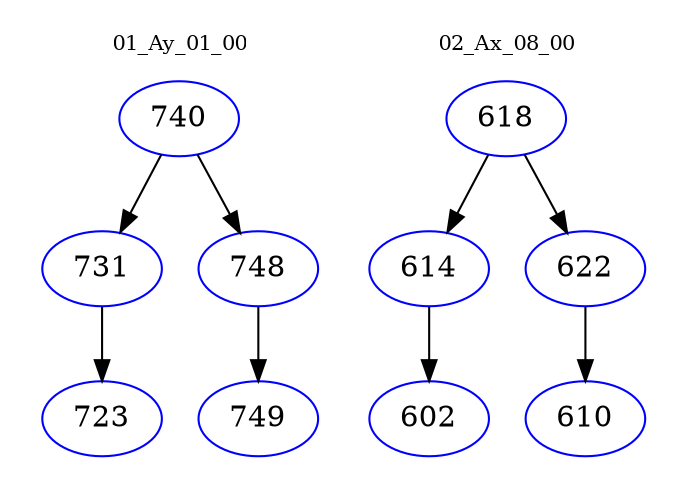 digraph{
subgraph cluster_0 {
color = white
label = "01_Ay_01_00";
fontsize=10;
T0_740 [label="740", color="blue"]
T0_740 -> T0_731 [color="black"]
T0_731 [label="731", color="blue"]
T0_731 -> T0_723 [color="black"]
T0_723 [label="723", color="blue"]
T0_740 -> T0_748 [color="black"]
T0_748 [label="748", color="blue"]
T0_748 -> T0_749 [color="black"]
T0_749 [label="749", color="blue"]
}
subgraph cluster_1 {
color = white
label = "02_Ax_08_00";
fontsize=10;
T1_618 [label="618", color="blue"]
T1_618 -> T1_614 [color="black"]
T1_614 [label="614", color="blue"]
T1_614 -> T1_602 [color="black"]
T1_602 [label="602", color="blue"]
T1_618 -> T1_622 [color="black"]
T1_622 [label="622", color="blue"]
T1_622 -> T1_610 [color="black"]
T1_610 [label="610", color="blue"]
}
}
